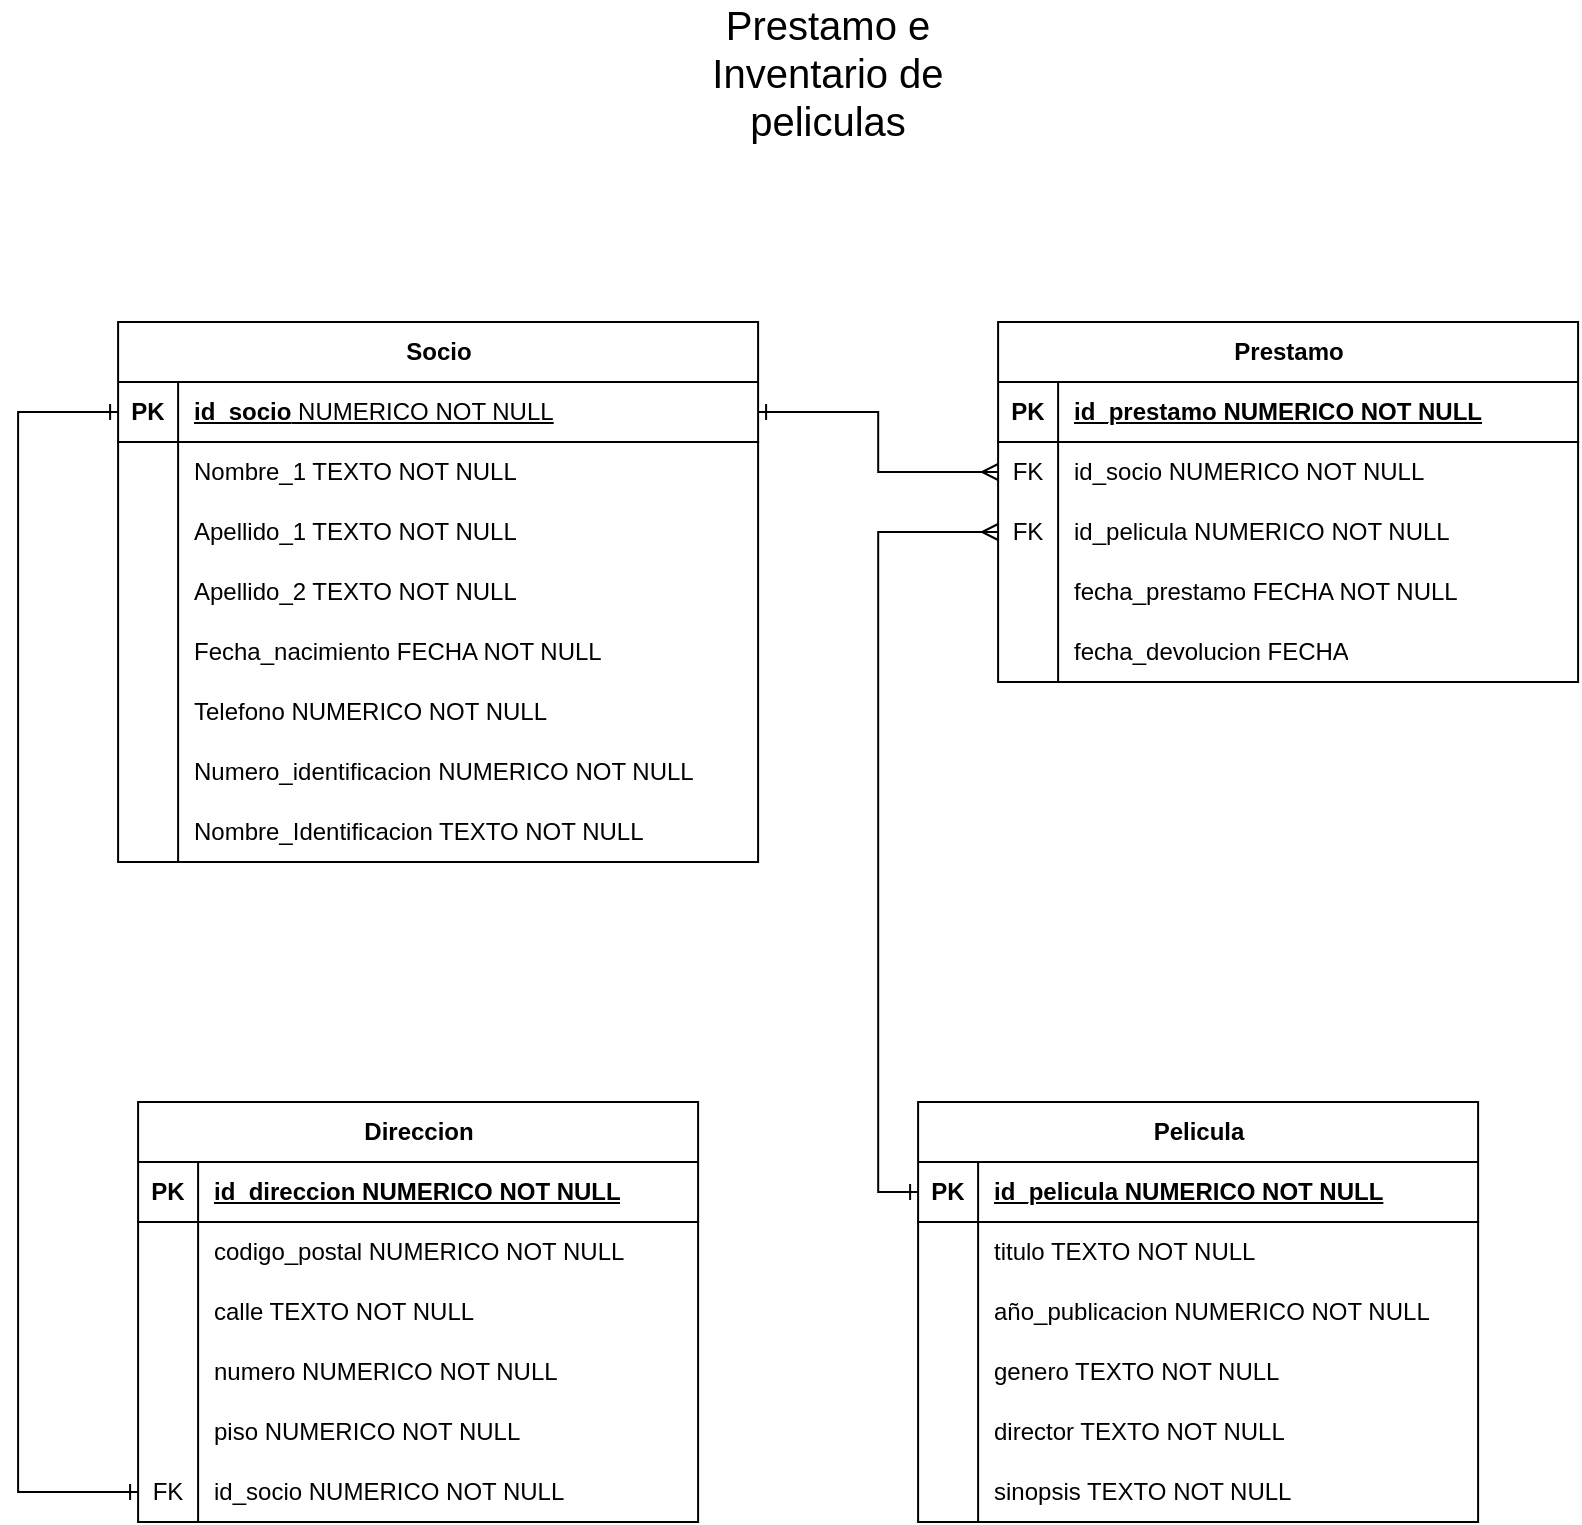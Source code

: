 <mxfile version="23.0.2" type="google">
  <diagram id="R2lEEEUBdFMjLlhIrx00" name="Page-1">
    <mxGraphModel grid="1" page="1" gridSize="10" guides="1" tooltips="1" connect="1" arrows="1" fold="1" pageScale="1" pageWidth="850" pageHeight="1100" math="0" shadow="0" extFonts="Permanent Marker^https://fonts.googleapis.com/css?family=Permanent+Marker">
      <root>
        <mxCell id="0" />
        <mxCell id="1" parent="0" />
        <mxCell id="gvmSgK_iZK3sMYPRQxIO-1" value="Socio" style="shape=table;startSize=30;container=1;collapsible=1;childLayout=tableLayout;fixedRows=1;rowLines=0;fontStyle=1;align=center;resizeLast=1;html=1;" vertex="1" parent="1">
          <mxGeometry x="85.05" y="260" width="320" height="270" as="geometry" />
        </mxCell>
        <mxCell id="gvmSgK_iZK3sMYPRQxIO-2" value="" style="shape=tableRow;horizontal=0;startSize=0;swimlaneHead=0;swimlaneBody=0;fillColor=none;collapsible=0;dropTarget=0;points=[[0,0.5],[1,0.5]];portConstraint=eastwest;top=0;left=0;right=0;bottom=1;" vertex="1" parent="gvmSgK_iZK3sMYPRQxIO-1">
          <mxGeometry y="30" width="320" height="30" as="geometry" />
        </mxCell>
        <mxCell id="gvmSgK_iZK3sMYPRQxIO-3" value="PK" style="shape=partialRectangle;connectable=0;fillColor=none;top=0;left=0;bottom=0;right=0;fontStyle=1;overflow=hidden;whiteSpace=wrap;html=1;" vertex="1" parent="gvmSgK_iZK3sMYPRQxIO-2">
          <mxGeometry width="30" height="30" as="geometry">
            <mxRectangle width="30" height="30" as="alternateBounds" />
          </mxGeometry>
        </mxCell>
        <mxCell id="gvmSgK_iZK3sMYPRQxIO-4" value="id_socio&lt;span style=&quot;font-weight: normal;&quot;&gt; NUMERICO NOT NULL&lt;/span&gt;" style="shape=partialRectangle;connectable=0;fillColor=none;top=0;left=0;bottom=0;right=0;align=left;spacingLeft=6;fontStyle=5;overflow=hidden;whiteSpace=wrap;html=1;" vertex="1" parent="gvmSgK_iZK3sMYPRQxIO-2">
          <mxGeometry x="30" width="290" height="30" as="geometry">
            <mxRectangle width="290" height="30" as="alternateBounds" />
          </mxGeometry>
        </mxCell>
        <mxCell id="gvmSgK_iZK3sMYPRQxIO-5" value="" style="shape=tableRow;horizontal=0;startSize=0;swimlaneHead=0;swimlaneBody=0;fillColor=none;collapsible=0;dropTarget=0;points=[[0,0.5],[1,0.5]];portConstraint=eastwest;top=0;left=0;right=0;bottom=0;" vertex="1" parent="gvmSgK_iZK3sMYPRQxIO-1">
          <mxGeometry y="60" width="320" height="30" as="geometry" />
        </mxCell>
        <mxCell id="gvmSgK_iZK3sMYPRQxIO-6" value="" style="shape=partialRectangle;connectable=0;fillColor=none;top=0;left=0;bottom=0;right=0;editable=1;overflow=hidden;whiteSpace=wrap;html=1;" vertex="1" parent="gvmSgK_iZK3sMYPRQxIO-5">
          <mxGeometry width="30" height="30" as="geometry">
            <mxRectangle width="30" height="30" as="alternateBounds" />
          </mxGeometry>
        </mxCell>
        <mxCell id="gvmSgK_iZK3sMYPRQxIO-7" value="Nombre_1 TEXTO NOT NULL" style="shape=partialRectangle;connectable=0;fillColor=none;top=0;left=0;bottom=0;right=0;align=left;spacingLeft=6;overflow=hidden;whiteSpace=wrap;html=1;" vertex="1" parent="gvmSgK_iZK3sMYPRQxIO-5">
          <mxGeometry x="30" width="290" height="30" as="geometry">
            <mxRectangle width="290" height="30" as="alternateBounds" />
          </mxGeometry>
        </mxCell>
        <mxCell id="gvmSgK_iZK3sMYPRQxIO-8" value="" style="shape=tableRow;horizontal=0;startSize=0;swimlaneHead=0;swimlaneBody=0;fillColor=none;collapsible=0;dropTarget=0;points=[[0,0.5],[1,0.5]];portConstraint=eastwest;top=0;left=0;right=0;bottom=0;" vertex="1" parent="gvmSgK_iZK3sMYPRQxIO-1">
          <mxGeometry y="90" width="320" height="30" as="geometry" />
        </mxCell>
        <mxCell id="gvmSgK_iZK3sMYPRQxIO-9" value="" style="shape=partialRectangle;connectable=0;fillColor=none;top=0;left=0;bottom=0;right=0;editable=1;overflow=hidden;whiteSpace=wrap;html=1;" vertex="1" parent="gvmSgK_iZK3sMYPRQxIO-8">
          <mxGeometry width="30" height="30" as="geometry">
            <mxRectangle width="30" height="30" as="alternateBounds" />
          </mxGeometry>
        </mxCell>
        <mxCell id="gvmSgK_iZK3sMYPRQxIO-10" value="Apellido_1 TEXTO NOT NULL" style="shape=partialRectangle;connectable=0;fillColor=none;top=0;left=0;bottom=0;right=0;align=left;spacingLeft=6;overflow=hidden;whiteSpace=wrap;html=1;" vertex="1" parent="gvmSgK_iZK3sMYPRQxIO-8">
          <mxGeometry x="30" width="290" height="30" as="geometry">
            <mxRectangle width="290" height="30" as="alternateBounds" />
          </mxGeometry>
        </mxCell>
        <mxCell id="gvmSgK_iZK3sMYPRQxIO-11" value="" style="shape=tableRow;horizontal=0;startSize=0;swimlaneHead=0;swimlaneBody=0;fillColor=none;collapsible=0;dropTarget=0;points=[[0,0.5],[1,0.5]];portConstraint=eastwest;top=0;left=0;right=0;bottom=0;" vertex="1" parent="gvmSgK_iZK3sMYPRQxIO-1">
          <mxGeometry y="120" width="320" height="30" as="geometry" />
        </mxCell>
        <mxCell id="gvmSgK_iZK3sMYPRQxIO-12" value="" style="shape=partialRectangle;connectable=0;fillColor=none;top=0;left=0;bottom=0;right=0;editable=1;overflow=hidden;whiteSpace=wrap;html=1;" vertex="1" parent="gvmSgK_iZK3sMYPRQxIO-11">
          <mxGeometry width="30" height="30" as="geometry">
            <mxRectangle width="30" height="30" as="alternateBounds" />
          </mxGeometry>
        </mxCell>
        <mxCell id="gvmSgK_iZK3sMYPRQxIO-13" value="Apellido_2 TEXTO NOT NULL" style="shape=partialRectangle;connectable=0;fillColor=none;top=0;left=0;bottom=0;right=0;align=left;spacingLeft=6;overflow=hidden;whiteSpace=wrap;html=1;" vertex="1" parent="gvmSgK_iZK3sMYPRQxIO-11">
          <mxGeometry x="30" width="290" height="30" as="geometry">
            <mxRectangle width="290" height="30" as="alternateBounds" />
          </mxGeometry>
        </mxCell>
        <mxCell id="gvmSgK_iZK3sMYPRQxIO-14" value="" style="shape=tableRow;horizontal=0;startSize=0;swimlaneHead=0;swimlaneBody=0;fillColor=none;collapsible=0;dropTarget=0;points=[[0,0.5],[1,0.5]];portConstraint=eastwest;top=0;left=0;right=0;bottom=0;" vertex="1" parent="gvmSgK_iZK3sMYPRQxIO-1">
          <mxGeometry y="150" width="320" height="30" as="geometry" />
        </mxCell>
        <mxCell id="gvmSgK_iZK3sMYPRQxIO-15" value="" style="shape=partialRectangle;connectable=0;fillColor=none;top=0;left=0;bottom=0;right=0;editable=1;overflow=hidden;whiteSpace=wrap;html=1;" vertex="1" parent="gvmSgK_iZK3sMYPRQxIO-14">
          <mxGeometry width="30" height="30" as="geometry">
            <mxRectangle width="30" height="30" as="alternateBounds" />
          </mxGeometry>
        </mxCell>
        <mxCell id="gvmSgK_iZK3sMYPRQxIO-16" value="Fecha_nacimiento FECHA NOT NULL" style="shape=partialRectangle;connectable=0;fillColor=none;top=0;left=0;bottom=0;right=0;align=left;spacingLeft=6;overflow=hidden;whiteSpace=wrap;html=1;" vertex="1" parent="gvmSgK_iZK3sMYPRQxIO-14">
          <mxGeometry x="30" width="290" height="30" as="geometry">
            <mxRectangle width="290" height="30" as="alternateBounds" />
          </mxGeometry>
        </mxCell>
        <mxCell id="gvmSgK_iZK3sMYPRQxIO-17" value="" style="shape=tableRow;horizontal=0;startSize=0;swimlaneHead=0;swimlaneBody=0;fillColor=none;collapsible=0;dropTarget=0;points=[[0,0.5],[1,0.5]];portConstraint=eastwest;top=0;left=0;right=0;bottom=0;" vertex="1" parent="gvmSgK_iZK3sMYPRQxIO-1">
          <mxGeometry y="180" width="320" height="30" as="geometry" />
        </mxCell>
        <mxCell id="gvmSgK_iZK3sMYPRQxIO-18" value="" style="shape=partialRectangle;connectable=0;fillColor=none;top=0;left=0;bottom=0;right=0;editable=1;overflow=hidden;whiteSpace=wrap;html=1;" vertex="1" parent="gvmSgK_iZK3sMYPRQxIO-17">
          <mxGeometry width="30" height="30" as="geometry">
            <mxRectangle width="30" height="30" as="alternateBounds" />
          </mxGeometry>
        </mxCell>
        <mxCell id="gvmSgK_iZK3sMYPRQxIO-19" value="Telefono NUMERICO NOT NULL" style="shape=partialRectangle;connectable=0;fillColor=none;top=0;left=0;bottom=0;right=0;align=left;spacingLeft=6;overflow=hidden;whiteSpace=wrap;html=1;" vertex="1" parent="gvmSgK_iZK3sMYPRQxIO-17">
          <mxGeometry x="30" width="290" height="30" as="geometry">
            <mxRectangle width="290" height="30" as="alternateBounds" />
          </mxGeometry>
        </mxCell>
        <mxCell id="gvmSgK_iZK3sMYPRQxIO-20" value="" style="shape=tableRow;horizontal=0;startSize=0;swimlaneHead=0;swimlaneBody=0;fillColor=none;collapsible=0;dropTarget=0;points=[[0,0.5],[1,0.5]];portConstraint=eastwest;top=0;left=0;right=0;bottom=0;" vertex="1" parent="gvmSgK_iZK3sMYPRQxIO-1">
          <mxGeometry y="210" width="320" height="30" as="geometry" />
        </mxCell>
        <mxCell id="gvmSgK_iZK3sMYPRQxIO-21" value="" style="shape=partialRectangle;connectable=0;fillColor=none;top=0;left=0;bottom=0;right=0;editable=1;overflow=hidden;whiteSpace=wrap;html=1;" vertex="1" parent="gvmSgK_iZK3sMYPRQxIO-20">
          <mxGeometry width="30" height="30" as="geometry">
            <mxRectangle width="30" height="30" as="alternateBounds" />
          </mxGeometry>
        </mxCell>
        <mxCell id="gvmSgK_iZK3sMYPRQxIO-22" value="Numero_identificacion NUMERICO NOT NULL" style="shape=partialRectangle;connectable=0;fillColor=none;top=0;left=0;bottom=0;right=0;align=left;spacingLeft=6;overflow=hidden;whiteSpace=wrap;html=1;" vertex="1" parent="gvmSgK_iZK3sMYPRQxIO-20">
          <mxGeometry x="30" width="290" height="30" as="geometry">
            <mxRectangle width="290" height="30" as="alternateBounds" />
          </mxGeometry>
        </mxCell>
        <mxCell id="gvmSgK_iZK3sMYPRQxIO-23" value="" style="shape=tableRow;horizontal=0;startSize=0;swimlaneHead=0;swimlaneBody=0;fillColor=none;collapsible=0;dropTarget=0;points=[[0,0.5],[1,0.5]];portConstraint=eastwest;top=0;left=0;right=0;bottom=0;" vertex="1" parent="gvmSgK_iZK3sMYPRQxIO-1">
          <mxGeometry y="240" width="320" height="30" as="geometry" />
        </mxCell>
        <mxCell id="gvmSgK_iZK3sMYPRQxIO-24" value="" style="shape=partialRectangle;connectable=0;fillColor=none;top=0;left=0;bottom=0;right=0;editable=1;overflow=hidden;whiteSpace=wrap;html=1;" vertex="1" parent="gvmSgK_iZK3sMYPRQxIO-23">
          <mxGeometry width="30" height="30" as="geometry">
            <mxRectangle width="30" height="30" as="alternateBounds" />
          </mxGeometry>
        </mxCell>
        <mxCell id="gvmSgK_iZK3sMYPRQxIO-25" value="Nombre_Identificacion TEXTO NOT NULL" style="shape=partialRectangle;connectable=0;fillColor=none;top=0;left=0;bottom=0;right=0;align=left;spacingLeft=6;overflow=hidden;whiteSpace=wrap;html=1;" vertex="1" parent="gvmSgK_iZK3sMYPRQxIO-23">
          <mxGeometry x="30" width="290" height="30" as="geometry">
            <mxRectangle width="290" height="30" as="alternateBounds" />
          </mxGeometry>
        </mxCell>
        <mxCell id="gvmSgK_iZK3sMYPRQxIO-41" value="Direccion" style="shape=table;startSize=30;container=1;collapsible=1;childLayout=tableLayout;fixedRows=1;rowLines=0;fontStyle=1;align=center;resizeLast=1;html=1;" vertex="1" parent="1">
          <mxGeometry x="95.05" y="650" width="280" height="210" as="geometry" />
        </mxCell>
        <mxCell id="gvmSgK_iZK3sMYPRQxIO-42" value="" style="shape=tableRow;horizontal=0;startSize=0;swimlaneHead=0;swimlaneBody=0;fillColor=none;collapsible=0;dropTarget=0;points=[[0,0.5],[1,0.5]];portConstraint=eastwest;top=0;left=0;right=0;bottom=1;" vertex="1" parent="gvmSgK_iZK3sMYPRQxIO-41">
          <mxGeometry y="30" width="280" height="30" as="geometry" />
        </mxCell>
        <mxCell id="gvmSgK_iZK3sMYPRQxIO-43" value="PK" style="shape=partialRectangle;connectable=0;fillColor=none;top=0;left=0;bottom=0;right=0;fontStyle=1;overflow=hidden;whiteSpace=wrap;html=1;" vertex="1" parent="gvmSgK_iZK3sMYPRQxIO-42">
          <mxGeometry width="30" height="30" as="geometry">
            <mxRectangle width="30" height="30" as="alternateBounds" />
          </mxGeometry>
        </mxCell>
        <mxCell id="gvmSgK_iZK3sMYPRQxIO-44" value="id_direccion&amp;nbsp;NUMERICO NOT NULL" style="shape=partialRectangle;connectable=0;fillColor=none;top=0;left=0;bottom=0;right=0;align=left;spacingLeft=6;fontStyle=5;overflow=hidden;whiteSpace=wrap;html=1;" vertex="1" parent="gvmSgK_iZK3sMYPRQxIO-42">
          <mxGeometry x="30" width="250" height="30" as="geometry">
            <mxRectangle width="250" height="30" as="alternateBounds" />
          </mxGeometry>
        </mxCell>
        <mxCell id="gvmSgK_iZK3sMYPRQxIO-45" value="" style="shape=tableRow;horizontal=0;startSize=0;swimlaneHead=0;swimlaneBody=0;fillColor=none;collapsible=0;dropTarget=0;points=[[0,0.5],[1,0.5]];portConstraint=eastwest;top=0;left=0;right=0;bottom=0;" vertex="1" parent="gvmSgK_iZK3sMYPRQxIO-41">
          <mxGeometry y="60" width="280" height="30" as="geometry" />
        </mxCell>
        <mxCell id="gvmSgK_iZK3sMYPRQxIO-46" value="" style="shape=partialRectangle;connectable=0;fillColor=none;top=0;left=0;bottom=0;right=0;editable=1;overflow=hidden;whiteSpace=wrap;html=1;" vertex="1" parent="gvmSgK_iZK3sMYPRQxIO-45">
          <mxGeometry width="30" height="30" as="geometry">
            <mxRectangle width="30" height="30" as="alternateBounds" />
          </mxGeometry>
        </mxCell>
        <mxCell id="gvmSgK_iZK3sMYPRQxIO-47" value="codigo_postal NUMERICO NOT NULL" style="shape=partialRectangle;connectable=0;fillColor=none;top=0;left=0;bottom=0;right=0;align=left;spacingLeft=6;overflow=hidden;whiteSpace=wrap;html=1;" vertex="1" parent="gvmSgK_iZK3sMYPRQxIO-45">
          <mxGeometry x="30" width="250" height="30" as="geometry">
            <mxRectangle width="250" height="30" as="alternateBounds" />
          </mxGeometry>
        </mxCell>
        <mxCell id="gvmSgK_iZK3sMYPRQxIO-48" value="" style="shape=tableRow;horizontal=0;startSize=0;swimlaneHead=0;swimlaneBody=0;fillColor=none;collapsible=0;dropTarget=0;points=[[0,0.5],[1,0.5]];portConstraint=eastwest;top=0;left=0;right=0;bottom=0;" vertex="1" parent="gvmSgK_iZK3sMYPRQxIO-41">
          <mxGeometry y="90" width="280" height="30" as="geometry" />
        </mxCell>
        <mxCell id="gvmSgK_iZK3sMYPRQxIO-49" value="" style="shape=partialRectangle;connectable=0;fillColor=none;top=0;left=0;bottom=0;right=0;editable=1;overflow=hidden;whiteSpace=wrap;html=1;" vertex="1" parent="gvmSgK_iZK3sMYPRQxIO-48">
          <mxGeometry width="30" height="30" as="geometry">
            <mxRectangle width="30" height="30" as="alternateBounds" />
          </mxGeometry>
        </mxCell>
        <mxCell id="gvmSgK_iZK3sMYPRQxIO-50" value="calle TEXTO NOT NULL" style="shape=partialRectangle;connectable=0;fillColor=none;top=0;left=0;bottom=0;right=0;align=left;spacingLeft=6;overflow=hidden;whiteSpace=wrap;html=1;" vertex="1" parent="gvmSgK_iZK3sMYPRQxIO-48">
          <mxGeometry x="30" width="250" height="30" as="geometry">
            <mxRectangle width="250" height="30" as="alternateBounds" />
          </mxGeometry>
        </mxCell>
        <mxCell id="gvmSgK_iZK3sMYPRQxIO-51" value="" style="shape=tableRow;horizontal=0;startSize=0;swimlaneHead=0;swimlaneBody=0;fillColor=none;collapsible=0;dropTarget=0;points=[[0,0.5],[1,0.5]];portConstraint=eastwest;top=0;left=0;right=0;bottom=0;" vertex="1" parent="gvmSgK_iZK3sMYPRQxIO-41">
          <mxGeometry y="120" width="280" height="30" as="geometry" />
        </mxCell>
        <mxCell id="gvmSgK_iZK3sMYPRQxIO-52" value="" style="shape=partialRectangle;connectable=0;fillColor=none;top=0;left=0;bottom=0;right=0;editable=1;overflow=hidden;whiteSpace=wrap;html=1;" vertex="1" parent="gvmSgK_iZK3sMYPRQxIO-51">
          <mxGeometry width="30" height="30" as="geometry">
            <mxRectangle width="30" height="30" as="alternateBounds" />
          </mxGeometry>
        </mxCell>
        <mxCell id="gvmSgK_iZK3sMYPRQxIO-53" value="numero NUMERICO NOT NULL" style="shape=partialRectangle;connectable=0;fillColor=none;top=0;left=0;bottom=0;right=0;align=left;spacingLeft=6;overflow=hidden;whiteSpace=wrap;html=1;" vertex="1" parent="gvmSgK_iZK3sMYPRQxIO-51">
          <mxGeometry x="30" width="250" height="30" as="geometry">
            <mxRectangle width="250" height="30" as="alternateBounds" />
          </mxGeometry>
        </mxCell>
        <mxCell id="gvmSgK_iZK3sMYPRQxIO-54" value="" style="shape=tableRow;horizontal=0;startSize=0;swimlaneHead=0;swimlaneBody=0;fillColor=none;collapsible=0;dropTarget=0;points=[[0,0.5],[1,0.5]];portConstraint=eastwest;top=0;left=0;right=0;bottom=0;" vertex="1" parent="gvmSgK_iZK3sMYPRQxIO-41">
          <mxGeometry y="150" width="280" height="30" as="geometry" />
        </mxCell>
        <mxCell id="gvmSgK_iZK3sMYPRQxIO-55" value="" style="shape=partialRectangle;connectable=0;fillColor=none;top=0;left=0;bottom=0;right=0;editable=1;overflow=hidden;whiteSpace=wrap;html=1;" vertex="1" parent="gvmSgK_iZK3sMYPRQxIO-54">
          <mxGeometry width="30" height="30" as="geometry">
            <mxRectangle width="30" height="30" as="alternateBounds" />
          </mxGeometry>
        </mxCell>
        <mxCell id="gvmSgK_iZK3sMYPRQxIO-56" value="piso NUMERICO NOT NULL" style="shape=partialRectangle;connectable=0;fillColor=none;top=0;left=0;bottom=0;right=0;align=left;spacingLeft=6;overflow=hidden;whiteSpace=wrap;html=1;" vertex="1" parent="gvmSgK_iZK3sMYPRQxIO-54">
          <mxGeometry x="30" width="250" height="30" as="geometry">
            <mxRectangle width="250" height="30" as="alternateBounds" />
          </mxGeometry>
        </mxCell>
        <mxCell id="gvmSgK_iZK3sMYPRQxIO-127" value="" style="shape=tableRow;horizontal=0;startSize=0;swimlaneHead=0;swimlaneBody=0;fillColor=none;collapsible=0;dropTarget=0;points=[[0,0.5],[1,0.5]];portConstraint=eastwest;top=0;left=0;right=0;bottom=0;" vertex="1" parent="gvmSgK_iZK3sMYPRQxIO-41">
          <mxGeometry y="180" width="280" height="30" as="geometry" />
        </mxCell>
        <mxCell id="gvmSgK_iZK3sMYPRQxIO-128" value="FK" style="shape=partialRectangle;connectable=0;fillColor=none;top=0;left=0;bottom=0;right=0;editable=1;overflow=hidden;whiteSpace=wrap;html=1;" vertex="1" parent="gvmSgK_iZK3sMYPRQxIO-127">
          <mxGeometry width="30" height="30" as="geometry">
            <mxRectangle width="30" height="30" as="alternateBounds" />
          </mxGeometry>
        </mxCell>
        <mxCell id="gvmSgK_iZK3sMYPRQxIO-129" value="id_socio NUMERICO NOT NULL" style="shape=partialRectangle;connectable=0;fillColor=none;top=0;left=0;bottom=0;right=0;align=left;spacingLeft=6;overflow=hidden;whiteSpace=wrap;html=1;" vertex="1" parent="gvmSgK_iZK3sMYPRQxIO-127">
          <mxGeometry x="30" width="250" height="30" as="geometry">
            <mxRectangle width="250" height="30" as="alternateBounds" />
          </mxGeometry>
        </mxCell>
        <mxCell id="gvmSgK_iZK3sMYPRQxIO-60" value="Pelicula" style="shape=table;startSize=30;container=1;collapsible=1;childLayout=tableLayout;fixedRows=1;rowLines=0;fontStyle=1;align=center;resizeLast=1;html=1;" vertex="1" parent="1">
          <mxGeometry x="485.05" y="650" width="280" height="210" as="geometry" />
        </mxCell>
        <mxCell id="gvmSgK_iZK3sMYPRQxIO-61" value="" style="shape=tableRow;horizontal=0;startSize=0;swimlaneHead=0;swimlaneBody=0;fillColor=none;collapsible=0;dropTarget=0;points=[[0,0.5],[1,0.5]];portConstraint=eastwest;top=0;left=0;right=0;bottom=1;" vertex="1" parent="gvmSgK_iZK3sMYPRQxIO-60">
          <mxGeometry y="30" width="280" height="30" as="geometry" />
        </mxCell>
        <mxCell id="gvmSgK_iZK3sMYPRQxIO-62" value="PK" style="shape=partialRectangle;connectable=0;fillColor=none;top=0;left=0;bottom=0;right=0;fontStyle=1;overflow=hidden;whiteSpace=wrap;html=1;" vertex="1" parent="gvmSgK_iZK3sMYPRQxIO-61">
          <mxGeometry width="30" height="30" as="geometry">
            <mxRectangle width="30" height="30" as="alternateBounds" />
          </mxGeometry>
        </mxCell>
        <mxCell id="gvmSgK_iZK3sMYPRQxIO-63" value="id_pelicula&amp;nbsp;NUMERICO NOT NULL" style="shape=partialRectangle;connectable=0;fillColor=none;top=0;left=0;bottom=0;right=0;align=left;spacingLeft=6;fontStyle=5;overflow=hidden;whiteSpace=wrap;html=1;" vertex="1" parent="gvmSgK_iZK3sMYPRQxIO-61">
          <mxGeometry x="30" width="250" height="30" as="geometry">
            <mxRectangle width="250" height="30" as="alternateBounds" />
          </mxGeometry>
        </mxCell>
        <mxCell id="gvmSgK_iZK3sMYPRQxIO-64" value="" style="shape=tableRow;horizontal=0;startSize=0;swimlaneHead=0;swimlaneBody=0;fillColor=none;collapsible=0;dropTarget=0;points=[[0,0.5],[1,0.5]];portConstraint=eastwest;top=0;left=0;right=0;bottom=0;" vertex="1" parent="gvmSgK_iZK3sMYPRQxIO-60">
          <mxGeometry y="60" width="280" height="30" as="geometry" />
        </mxCell>
        <mxCell id="gvmSgK_iZK3sMYPRQxIO-65" value="" style="shape=partialRectangle;connectable=0;fillColor=none;top=0;left=0;bottom=0;right=0;editable=1;overflow=hidden;whiteSpace=wrap;html=1;" vertex="1" parent="gvmSgK_iZK3sMYPRQxIO-64">
          <mxGeometry width="30" height="30" as="geometry">
            <mxRectangle width="30" height="30" as="alternateBounds" />
          </mxGeometry>
        </mxCell>
        <mxCell id="gvmSgK_iZK3sMYPRQxIO-66" value="titulo TEXTO NOT NULL" style="shape=partialRectangle;connectable=0;fillColor=none;top=0;left=0;bottom=0;right=0;align=left;spacingLeft=6;overflow=hidden;whiteSpace=wrap;html=1;" vertex="1" parent="gvmSgK_iZK3sMYPRQxIO-64">
          <mxGeometry x="30" width="250" height="30" as="geometry">
            <mxRectangle width="250" height="30" as="alternateBounds" />
          </mxGeometry>
        </mxCell>
        <mxCell id="gvmSgK_iZK3sMYPRQxIO-67" value="" style="shape=tableRow;horizontal=0;startSize=0;swimlaneHead=0;swimlaneBody=0;fillColor=none;collapsible=0;dropTarget=0;points=[[0,0.5],[1,0.5]];portConstraint=eastwest;top=0;left=0;right=0;bottom=0;" vertex="1" parent="gvmSgK_iZK3sMYPRQxIO-60">
          <mxGeometry y="90" width="280" height="30" as="geometry" />
        </mxCell>
        <mxCell id="gvmSgK_iZK3sMYPRQxIO-68" value="" style="shape=partialRectangle;connectable=0;fillColor=none;top=0;left=0;bottom=0;right=0;editable=1;overflow=hidden;whiteSpace=wrap;html=1;" vertex="1" parent="gvmSgK_iZK3sMYPRQxIO-67">
          <mxGeometry width="30" height="30" as="geometry">
            <mxRectangle width="30" height="30" as="alternateBounds" />
          </mxGeometry>
        </mxCell>
        <mxCell id="gvmSgK_iZK3sMYPRQxIO-69" value="año_publicacion NUMERICO NOT NULL" style="shape=partialRectangle;connectable=0;fillColor=none;top=0;left=0;bottom=0;right=0;align=left;spacingLeft=6;overflow=hidden;whiteSpace=wrap;html=1;" vertex="1" parent="gvmSgK_iZK3sMYPRQxIO-67">
          <mxGeometry x="30" width="250" height="30" as="geometry">
            <mxRectangle width="250" height="30" as="alternateBounds" />
          </mxGeometry>
        </mxCell>
        <mxCell id="gvmSgK_iZK3sMYPRQxIO-70" value="" style="shape=tableRow;horizontal=0;startSize=0;swimlaneHead=0;swimlaneBody=0;fillColor=none;collapsible=0;dropTarget=0;points=[[0,0.5],[1,0.5]];portConstraint=eastwest;top=0;left=0;right=0;bottom=0;" vertex="1" parent="gvmSgK_iZK3sMYPRQxIO-60">
          <mxGeometry y="120" width="280" height="30" as="geometry" />
        </mxCell>
        <mxCell id="gvmSgK_iZK3sMYPRQxIO-71" value="" style="shape=partialRectangle;connectable=0;fillColor=none;top=0;left=0;bottom=0;right=0;editable=1;overflow=hidden;whiteSpace=wrap;html=1;" vertex="1" parent="gvmSgK_iZK3sMYPRQxIO-70">
          <mxGeometry width="30" height="30" as="geometry">
            <mxRectangle width="30" height="30" as="alternateBounds" />
          </mxGeometry>
        </mxCell>
        <mxCell id="gvmSgK_iZK3sMYPRQxIO-72" value="genero TEXTO NOT NULL" style="shape=partialRectangle;connectable=0;fillColor=none;top=0;left=0;bottom=0;right=0;align=left;spacingLeft=6;overflow=hidden;whiteSpace=wrap;html=1;" vertex="1" parent="gvmSgK_iZK3sMYPRQxIO-70">
          <mxGeometry x="30" width="250" height="30" as="geometry">
            <mxRectangle width="250" height="30" as="alternateBounds" />
          </mxGeometry>
        </mxCell>
        <mxCell id="gvmSgK_iZK3sMYPRQxIO-73" value="" style="shape=tableRow;horizontal=0;startSize=0;swimlaneHead=0;swimlaneBody=0;fillColor=none;collapsible=0;dropTarget=0;points=[[0,0.5],[1,0.5]];portConstraint=eastwest;top=0;left=0;right=0;bottom=0;" vertex="1" parent="gvmSgK_iZK3sMYPRQxIO-60">
          <mxGeometry y="150" width="280" height="30" as="geometry" />
        </mxCell>
        <mxCell id="gvmSgK_iZK3sMYPRQxIO-74" value="" style="shape=partialRectangle;connectable=0;fillColor=none;top=0;left=0;bottom=0;right=0;editable=1;overflow=hidden;whiteSpace=wrap;html=1;" vertex="1" parent="gvmSgK_iZK3sMYPRQxIO-73">
          <mxGeometry width="30" height="30" as="geometry">
            <mxRectangle width="30" height="30" as="alternateBounds" />
          </mxGeometry>
        </mxCell>
        <mxCell id="gvmSgK_iZK3sMYPRQxIO-75" value="director TEXTO NOT NULL" style="shape=partialRectangle;connectable=0;fillColor=none;top=0;left=0;bottom=0;right=0;align=left;spacingLeft=6;overflow=hidden;whiteSpace=wrap;html=1;" vertex="1" parent="gvmSgK_iZK3sMYPRQxIO-73">
          <mxGeometry x="30" width="250" height="30" as="geometry">
            <mxRectangle width="250" height="30" as="alternateBounds" />
          </mxGeometry>
        </mxCell>
        <mxCell id="gvmSgK_iZK3sMYPRQxIO-76" value="" style="shape=tableRow;horizontal=0;startSize=0;swimlaneHead=0;swimlaneBody=0;fillColor=none;collapsible=0;dropTarget=0;points=[[0,0.5],[1,0.5]];portConstraint=eastwest;top=0;left=0;right=0;bottom=0;" vertex="1" parent="gvmSgK_iZK3sMYPRQxIO-60">
          <mxGeometry y="180" width="280" height="30" as="geometry" />
        </mxCell>
        <mxCell id="gvmSgK_iZK3sMYPRQxIO-77" value="" style="shape=partialRectangle;connectable=0;fillColor=none;top=0;left=0;bottom=0;right=0;editable=1;overflow=hidden;whiteSpace=wrap;html=1;" vertex="1" parent="gvmSgK_iZK3sMYPRQxIO-76">
          <mxGeometry width="30" height="30" as="geometry">
            <mxRectangle width="30" height="30" as="alternateBounds" />
          </mxGeometry>
        </mxCell>
        <mxCell id="gvmSgK_iZK3sMYPRQxIO-78" value="sinopsis TEXTO NOT NULL" style="shape=partialRectangle;connectable=0;fillColor=none;top=0;left=0;bottom=0;right=0;align=left;spacingLeft=6;overflow=hidden;whiteSpace=wrap;html=1;" vertex="1" parent="gvmSgK_iZK3sMYPRQxIO-76">
          <mxGeometry x="30" width="250" height="30" as="geometry">
            <mxRectangle width="250" height="30" as="alternateBounds" />
          </mxGeometry>
        </mxCell>
        <mxCell id="gvmSgK_iZK3sMYPRQxIO-79" value="Prestamo e Inventario de peliculas" style="text;html=1;strokeColor=none;fillColor=none;align=center;verticalAlign=middle;whiteSpace=wrap;rounded=0;fontSize=20;" vertex="1" parent="1">
          <mxGeometry x="355.05" y="120" width="170" height="30" as="geometry" />
        </mxCell>
        <mxCell id="gvmSgK_iZK3sMYPRQxIO-134" style="edgeStyle=orthogonalEdgeStyle;rounded=0;orthogonalLoop=1;jettySize=auto;html=1;entryX=0;entryY=0.5;entryDx=0;entryDy=0;endArrow=ERone;endFill=0;startArrow=ERone;startFill=0;exitX=0;exitY=0.5;exitDx=0;exitDy=0;" edge="1" parent="1" source="gvmSgK_iZK3sMYPRQxIO-2" target="gvmSgK_iZK3sMYPRQxIO-127">
          <mxGeometry relative="1" as="geometry">
            <Array as="points">
              <mxPoint x="35.05" y="305" />
              <mxPoint x="35.05" y="845" />
            </Array>
          </mxGeometry>
        </mxCell>
        <mxCell id="gvmSgK_iZK3sMYPRQxIO-135" value="Prestamo" style="shape=table;startSize=30;container=1;collapsible=1;childLayout=tableLayout;fixedRows=1;rowLines=0;fontStyle=1;align=center;resizeLast=1;html=1;" vertex="1" parent="1">
          <mxGeometry x="525.05" y="260" width="290" height="180" as="geometry" />
        </mxCell>
        <mxCell id="gvmSgK_iZK3sMYPRQxIO-136" value="" style="shape=tableRow;horizontal=0;startSize=0;swimlaneHead=0;swimlaneBody=0;fillColor=none;collapsible=0;dropTarget=0;points=[[0,0.5],[1,0.5]];portConstraint=eastwest;top=0;left=0;right=0;bottom=1;" vertex="1" parent="gvmSgK_iZK3sMYPRQxIO-135">
          <mxGeometry y="30" width="290" height="30" as="geometry" />
        </mxCell>
        <mxCell id="gvmSgK_iZK3sMYPRQxIO-137" value="PK" style="shape=partialRectangle;connectable=0;fillColor=none;top=0;left=0;bottom=0;right=0;fontStyle=1;overflow=hidden;whiteSpace=wrap;html=1;" vertex="1" parent="gvmSgK_iZK3sMYPRQxIO-136">
          <mxGeometry width="30" height="30" as="geometry">
            <mxRectangle width="30" height="30" as="alternateBounds" />
          </mxGeometry>
        </mxCell>
        <mxCell id="gvmSgK_iZK3sMYPRQxIO-138" value="id_prestamo NUMERICO NOT NULL" style="shape=partialRectangle;connectable=0;fillColor=none;top=0;left=0;bottom=0;right=0;align=left;spacingLeft=6;fontStyle=5;overflow=hidden;whiteSpace=wrap;html=1;" vertex="1" parent="gvmSgK_iZK3sMYPRQxIO-136">
          <mxGeometry x="30" width="260" height="30" as="geometry">
            <mxRectangle width="260" height="30" as="alternateBounds" />
          </mxGeometry>
        </mxCell>
        <mxCell id="gvmSgK_iZK3sMYPRQxIO-139" value="" style="shape=tableRow;horizontal=0;startSize=0;swimlaneHead=0;swimlaneBody=0;fillColor=none;collapsible=0;dropTarget=0;points=[[0,0.5],[1,0.5]];portConstraint=eastwest;top=0;left=0;right=0;bottom=0;" vertex="1" parent="gvmSgK_iZK3sMYPRQxIO-135">
          <mxGeometry y="60" width="290" height="30" as="geometry" />
        </mxCell>
        <mxCell id="gvmSgK_iZK3sMYPRQxIO-140" value="FK" style="shape=partialRectangle;connectable=0;fillColor=none;top=0;left=0;bottom=0;right=0;editable=1;overflow=hidden;whiteSpace=wrap;html=1;" vertex="1" parent="gvmSgK_iZK3sMYPRQxIO-139">
          <mxGeometry width="30" height="30" as="geometry">
            <mxRectangle width="30" height="30" as="alternateBounds" />
          </mxGeometry>
        </mxCell>
        <mxCell id="gvmSgK_iZK3sMYPRQxIO-141" value="id_socio NUMERICO NOT NULL" style="shape=partialRectangle;connectable=0;fillColor=none;top=0;left=0;bottom=0;right=0;align=left;spacingLeft=6;overflow=hidden;whiteSpace=wrap;html=1;" vertex="1" parent="gvmSgK_iZK3sMYPRQxIO-139">
          <mxGeometry x="30" width="260" height="30" as="geometry">
            <mxRectangle width="260" height="30" as="alternateBounds" />
          </mxGeometry>
        </mxCell>
        <mxCell id="gvmSgK_iZK3sMYPRQxIO-142" value="" style="shape=tableRow;horizontal=0;startSize=0;swimlaneHead=0;swimlaneBody=0;fillColor=none;collapsible=0;dropTarget=0;points=[[0,0.5],[1,0.5]];portConstraint=eastwest;top=0;left=0;right=0;bottom=0;" vertex="1" parent="gvmSgK_iZK3sMYPRQxIO-135">
          <mxGeometry y="90" width="290" height="30" as="geometry" />
        </mxCell>
        <mxCell id="gvmSgK_iZK3sMYPRQxIO-143" value="FK" style="shape=partialRectangle;connectable=0;fillColor=none;top=0;left=0;bottom=0;right=0;editable=1;overflow=hidden;whiteSpace=wrap;html=1;" vertex="1" parent="gvmSgK_iZK3sMYPRQxIO-142">
          <mxGeometry width="30" height="30" as="geometry">
            <mxRectangle width="30" height="30" as="alternateBounds" />
          </mxGeometry>
        </mxCell>
        <mxCell id="gvmSgK_iZK3sMYPRQxIO-144" value="id_pelicula NUMERICO NOT NULL" style="shape=partialRectangle;connectable=0;fillColor=none;top=0;left=0;bottom=0;right=0;align=left;spacingLeft=6;overflow=hidden;whiteSpace=wrap;html=1;" vertex="1" parent="gvmSgK_iZK3sMYPRQxIO-142">
          <mxGeometry x="30" width="260" height="30" as="geometry">
            <mxRectangle width="260" height="30" as="alternateBounds" />
          </mxGeometry>
        </mxCell>
        <mxCell id="gvmSgK_iZK3sMYPRQxIO-145" value="" style="shape=tableRow;horizontal=0;startSize=0;swimlaneHead=0;swimlaneBody=0;fillColor=none;collapsible=0;dropTarget=0;points=[[0,0.5],[1,0.5]];portConstraint=eastwest;top=0;left=0;right=0;bottom=0;" vertex="1" parent="gvmSgK_iZK3sMYPRQxIO-135">
          <mxGeometry y="120" width="290" height="30" as="geometry" />
        </mxCell>
        <mxCell id="gvmSgK_iZK3sMYPRQxIO-146" value="" style="shape=partialRectangle;connectable=0;fillColor=none;top=0;left=0;bottom=0;right=0;editable=1;overflow=hidden;whiteSpace=wrap;html=1;" vertex="1" parent="gvmSgK_iZK3sMYPRQxIO-145">
          <mxGeometry width="30" height="30" as="geometry">
            <mxRectangle width="30" height="30" as="alternateBounds" />
          </mxGeometry>
        </mxCell>
        <mxCell id="gvmSgK_iZK3sMYPRQxIO-147" value="fecha_prestamo FECHA NOT NULL" style="shape=partialRectangle;connectable=0;fillColor=none;top=0;left=0;bottom=0;right=0;align=left;spacingLeft=6;overflow=hidden;whiteSpace=wrap;html=1;" vertex="1" parent="gvmSgK_iZK3sMYPRQxIO-145">
          <mxGeometry x="30" width="260" height="30" as="geometry">
            <mxRectangle width="260" height="30" as="alternateBounds" />
          </mxGeometry>
        </mxCell>
        <mxCell id="gvmSgK_iZK3sMYPRQxIO-148" value="" style="shape=tableRow;horizontal=0;startSize=0;swimlaneHead=0;swimlaneBody=0;fillColor=none;collapsible=0;dropTarget=0;points=[[0,0.5],[1,0.5]];portConstraint=eastwest;top=0;left=0;right=0;bottom=0;" vertex="1" parent="gvmSgK_iZK3sMYPRQxIO-135">
          <mxGeometry y="150" width="290" height="30" as="geometry" />
        </mxCell>
        <mxCell id="gvmSgK_iZK3sMYPRQxIO-149" value="" style="shape=partialRectangle;connectable=0;fillColor=none;top=0;left=0;bottom=0;right=0;editable=1;overflow=hidden;whiteSpace=wrap;html=1;" vertex="1" parent="gvmSgK_iZK3sMYPRQxIO-148">
          <mxGeometry width="30" height="30" as="geometry">
            <mxRectangle width="30" height="30" as="alternateBounds" />
          </mxGeometry>
        </mxCell>
        <mxCell id="gvmSgK_iZK3sMYPRQxIO-150" value="fecha_devolucion FECHA" style="shape=partialRectangle;connectable=0;fillColor=none;top=0;left=0;bottom=0;right=0;align=left;spacingLeft=6;overflow=hidden;whiteSpace=wrap;html=1;" vertex="1" parent="gvmSgK_iZK3sMYPRQxIO-148">
          <mxGeometry x="30" width="260" height="30" as="geometry">
            <mxRectangle width="260" height="30" as="alternateBounds" />
          </mxGeometry>
        </mxCell>
        <mxCell id="gvmSgK_iZK3sMYPRQxIO-151" style="edgeStyle=orthogonalEdgeStyle;rounded=0;orthogonalLoop=1;jettySize=auto;html=1;entryX=0;entryY=0.5;entryDx=0;entryDy=0;startArrow=ERone;startFill=0;endArrow=ERmany;endFill=0;" edge="1" parent="1" source="gvmSgK_iZK3sMYPRQxIO-2" target="gvmSgK_iZK3sMYPRQxIO-139">
          <mxGeometry relative="1" as="geometry" />
        </mxCell>
        <mxCell id="gvmSgK_iZK3sMYPRQxIO-152" style="edgeStyle=orthogonalEdgeStyle;rounded=0;orthogonalLoop=1;jettySize=auto;html=1;entryX=0;entryY=0.5;entryDx=0;entryDy=0;endArrow=ERone;endFill=0;startArrow=ERmany;startFill=0;" edge="1" parent="1" source="gvmSgK_iZK3sMYPRQxIO-142" target="gvmSgK_iZK3sMYPRQxIO-61">
          <mxGeometry relative="1" as="geometry" />
        </mxCell>
      </root>
    </mxGraphModel>
  </diagram>
</mxfile>
